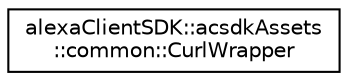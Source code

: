 digraph "Graphical Class Hierarchy"
{
 // LATEX_PDF_SIZE
  edge [fontname="Helvetica",fontsize="10",labelfontname="Helvetica",labelfontsize="10"];
  node [fontname="Helvetica",fontsize="10",shape=record];
  rankdir="LR";
  Node0 [label="alexaClientSDK::acsdkAssets\l::common::CurlWrapper",height=0.2,width=0.4,color="black", fillcolor="white", style="filled",URL="$classalexa_client_s_d_k_1_1acsdk_assets_1_1common_1_1_curl_wrapper.html",tooltip=" "];
}
